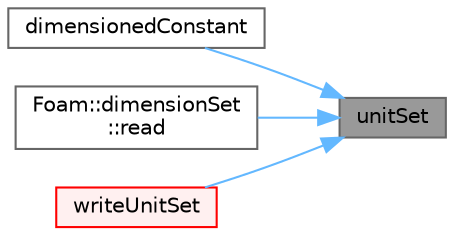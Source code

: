 digraph "unitSet"
{
 // LATEX_PDF_SIZE
  bgcolor="transparent";
  edge [fontname=Helvetica,fontsize=10,labelfontname=Helvetica,labelfontsize=10];
  node [fontname=Helvetica,fontsize=10,shape=box,height=0.2,width=0.4];
  rankdir="RL";
  Node1 [id="Node000001",label="unitSet",height=0.2,width=0.4,color="gray40", fillcolor="grey60", style="filled", fontcolor="black",tooltip=" "];
  Node1 -> Node2 [id="edge1_Node000001_Node000002",dir="back",color="steelblue1",style="solid",tooltip=" "];
  Node2 [id="Node000002",label="dimensionedConstant",height=0.2,width=0.4,color="grey40", fillcolor="white", style="filled",URL="$namespaceFoam.html#ab281e5ba629fc39657beacb93e03d9b2",tooltip=" "];
  Node1 -> Node3 [id="edge2_Node000001_Node000003",dir="back",color="steelblue1",style="solid",tooltip=" "];
  Node3 [id="Node000003",label="Foam::dimensionSet\l::read",height=0.2,width=0.4,color="grey40", fillcolor="white", style="filled",URL="$classFoam_1_1dimensionSet.html#a6f2d6f969f8e842149ed8776da67b38e",tooltip=" "];
  Node1 -> Node4 [id="edge3_Node000001_Node000004",dir="back",color="steelblue1",style="solid",tooltip=" "];
  Node4 [id="Node000004",label="writeUnitSet",height=0.2,width=0.4,color="red", fillcolor="#FFF0F0", style="filled",URL="$namespaceFoam.html#ab3f96269d02821e0fe4aeefa4a2913fd",tooltip=" "];
}

